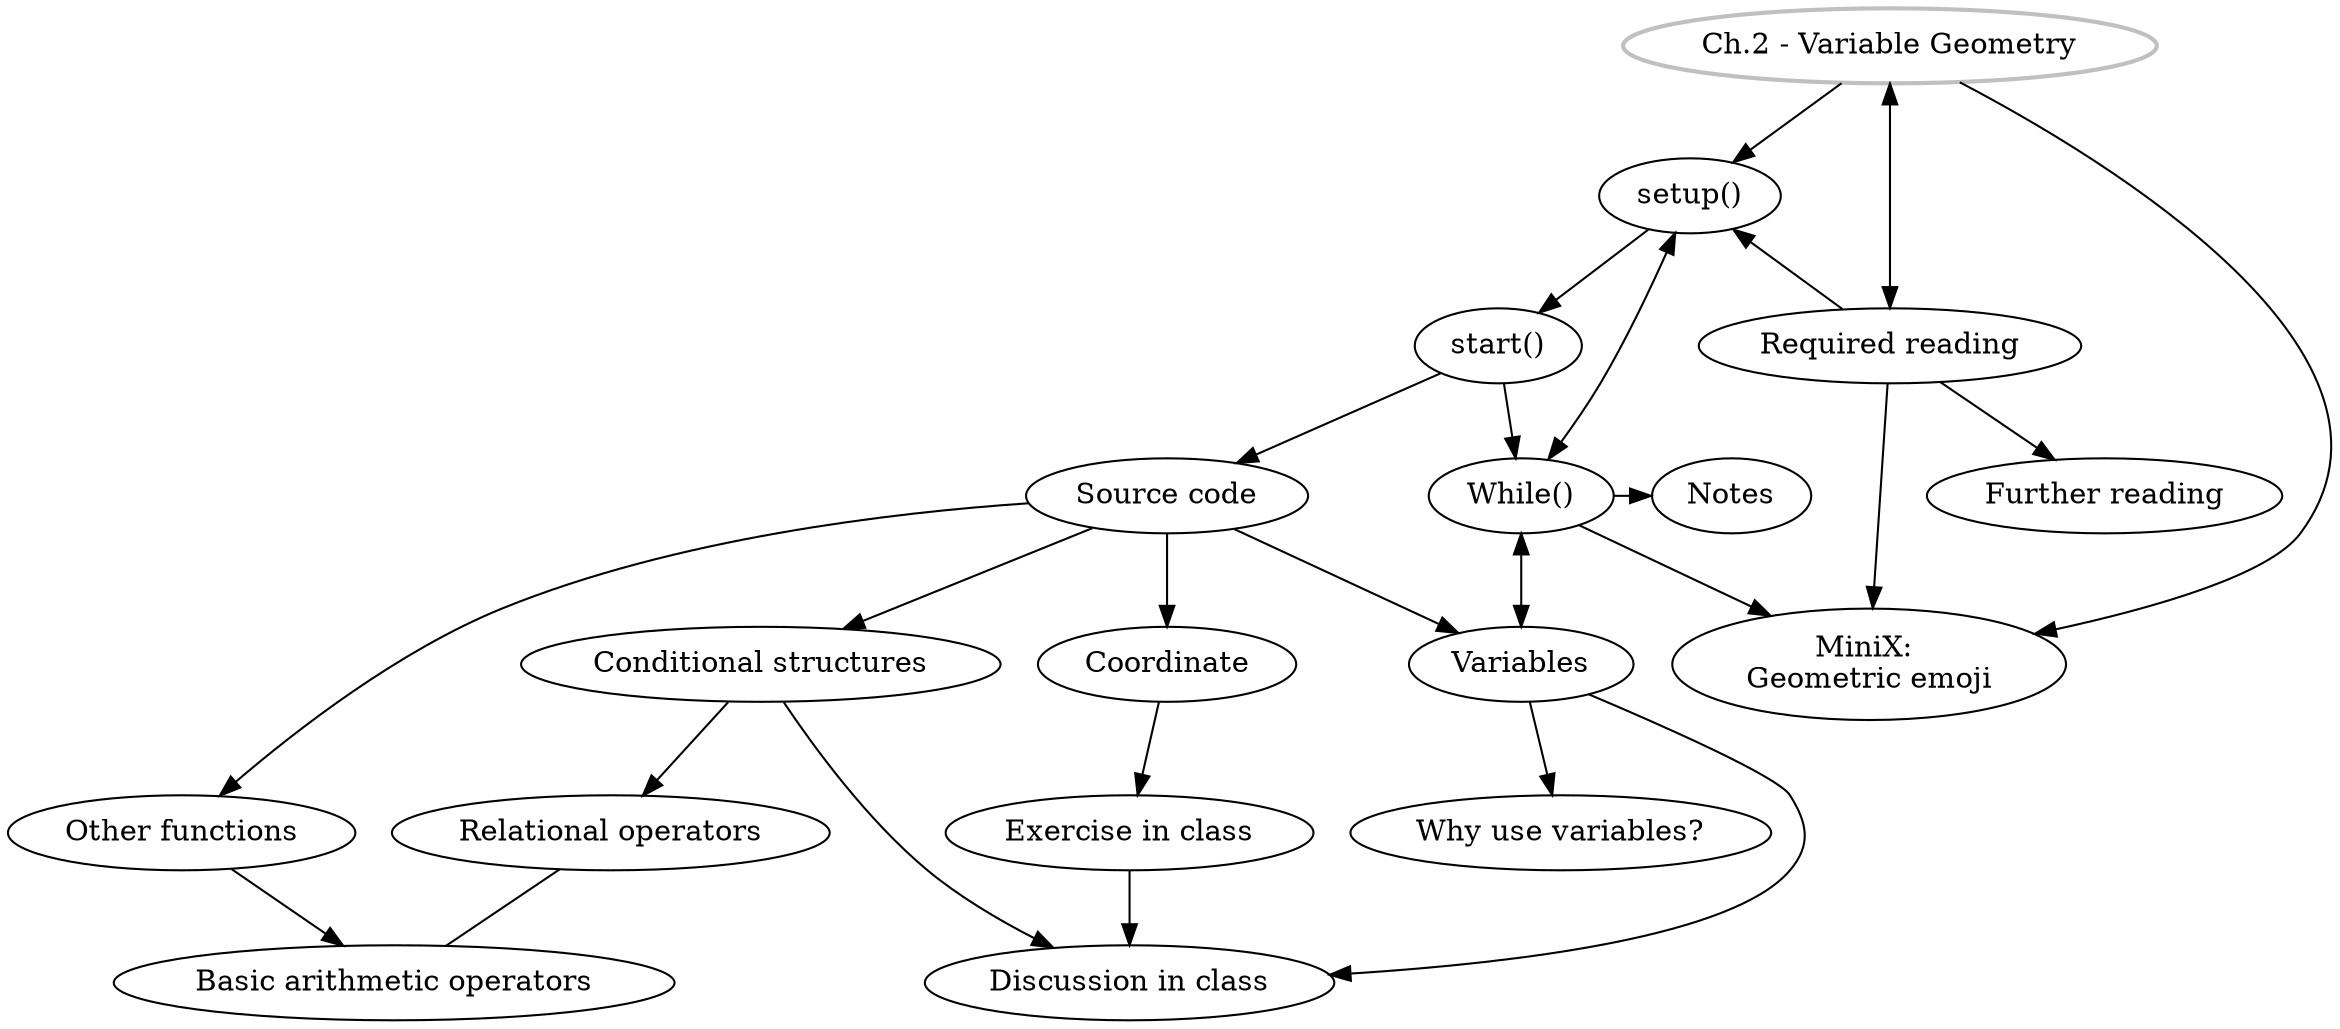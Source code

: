 digraph G {
//labels
GS [
label="Ch.2 - Variable Geometry",
style=bold,
color=grey,
]

SU [label="setup()"]
ST [label="start()"]
SC [label="Source code"]
CO [label="Coordinate"]
EiC [label="Exercise in class"]
VB [label="Variables"]
YVB [label="Why use variables?"]
OF [label="Other functions"]
BAO [label="Basic arithmetic operators"]
CS [label="Conditional structures"]
RO [label="Relational operators"]
DiC [label="Discussion in class"]
MW [label="While()"]
MX [label="MiniX: \nGeometric emoji"]
RR [label="Required reading"]
FR [label="Further reading"]
Notes [label="Notes"]

//rank
{rank = same; MW, Notes}
{rank = same; ST, RR}

//graph
GS -> MX;
GS -> RR[dir=both];
SU -> MW [dir=both];
MW -> VB[dir=both];
RO -> BAO[dir=none];
GS -> SU -> ST -> SC;
SC -> CO -> EiC;
SC -> VB -> YVB;
SC -> OF -> BAO;
SC -> CS -> RO;
EiC, VB, CS -> DiC;
ST -> MW -> Notes;
MW -> MX;
RR -> MX, SU;
RR -> FR;
}
